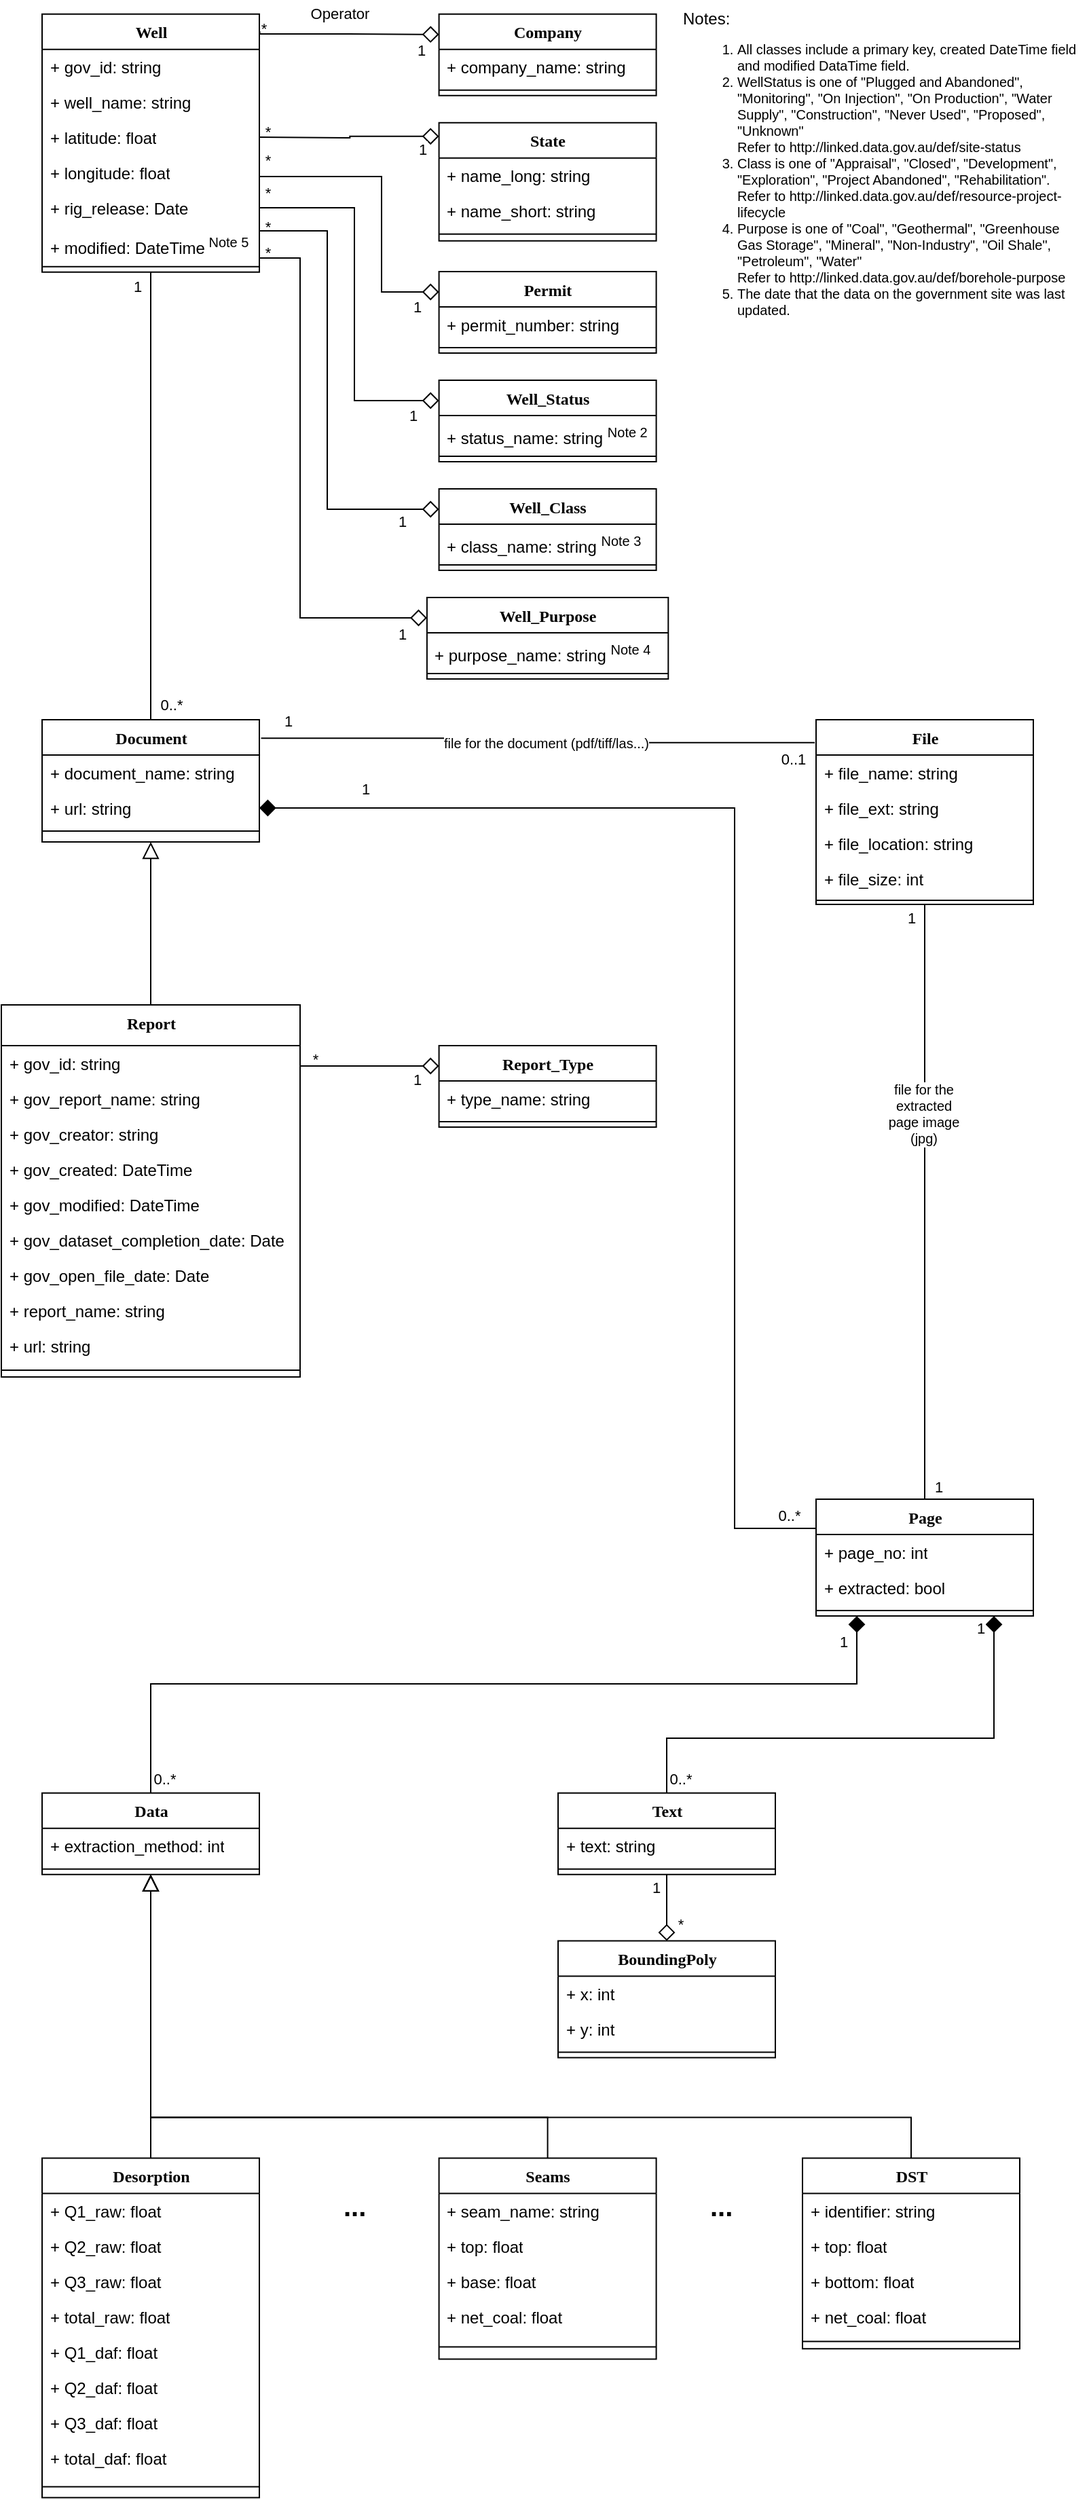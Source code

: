 <mxfile version="15.9.6" type="device"><diagram name="Page-1" id="9f46799a-70d6-7492-0946-bef42562c5a5"><mxGraphModel dx="462" dy="248" grid="1" gridSize="10" guides="1" tooltips="1" connect="1" arrows="1" fold="1" page="1" pageScale="1" pageWidth="850" pageHeight="1100" background="none" math="0" shadow="0"><root><mxCell id="0"/><mxCell id="1" parent="0"/><mxCell id="78961159f06e98e8-17" value="File" style="swimlane;html=1;fontStyle=1;align=center;verticalAlign=top;childLayout=stackLayout;horizontal=1;startSize=26;horizontalStack=0;resizeParent=1;resizeLast=0;collapsible=1;marginBottom=0;swimlaneFillColor=#ffffff;rounded=0;shadow=0;comic=0;labelBackgroundColor=none;strokeWidth=1;fillColor=none;fontFamily=Verdana;fontSize=12" parent="1" vertex="1"><mxGeometry x="650" y="550" width="160" height="136" as="geometry"/></mxCell><mxCell id="78961159f06e98e8-23" value="+ file_name: string" style="text;html=1;strokeColor=none;fillColor=none;align=left;verticalAlign=top;spacingLeft=4;spacingRight=4;whiteSpace=wrap;overflow=hidden;rotatable=0;points=[[0,0.5],[1,0.5]];portConstraint=eastwest;" parent="78961159f06e98e8-17" vertex="1"><mxGeometry y="26" width="160" height="26" as="geometry"/></mxCell><mxCell id="78961159f06e98e8-25" value="+ file_ext: string" style="text;html=1;strokeColor=none;fillColor=none;align=left;verticalAlign=top;spacingLeft=4;spacingRight=4;whiteSpace=wrap;overflow=hidden;rotatable=0;points=[[0,0.5],[1,0.5]];portConstraint=eastwest;" parent="78961159f06e98e8-17" vertex="1"><mxGeometry y="52" width="160" height="26" as="geometry"/></mxCell><mxCell id="VTypAyZcCRR-gA2DHrcr-2" value="+ file_location: string" style="text;html=1;strokeColor=none;fillColor=none;align=left;verticalAlign=top;spacingLeft=4;spacingRight=4;whiteSpace=wrap;overflow=hidden;rotatable=0;points=[[0,0.5],[1,0.5]];portConstraint=eastwest;" parent="78961159f06e98e8-17" vertex="1"><mxGeometry y="78" width="160" height="26" as="geometry"/></mxCell><mxCell id="0U0Ev_m8NYKAcY50yVbG-36" value="+ file_size: int" style="text;html=1;strokeColor=none;fillColor=none;align=left;verticalAlign=top;spacingLeft=4;spacingRight=4;whiteSpace=wrap;overflow=hidden;rotatable=0;points=[[0,0.5],[1,0.5]];portConstraint=eastwest;" vertex="1" parent="78961159f06e98e8-17"><mxGeometry y="104" width="160" height="26" as="geometry"/></mxCell><mxCell id="78961159f06e98e8-19" value="" style="line;html=1;strokeWidth=1;fillColor=none;align=left;verticalAlign=middle;spacingTop=-1;spacingLeft=3;spacingRight=3;rotatable=0;labelPosition=right;points=[];portConstraint=eastwest;" parent="78961159f06e98e8-17" vertex="1"><mxGeometry y="130" width="160" height="6" as="geometry"/></mxCell><mxCell id="78961159f06e98e8-30" value="Company" style="swimlane;html=1;fontStyle=1;align=center;verticalAlign=top;childLayout=stackLayout;horizontal=1;startSize=26;horizontalStack=0;resizeParent=1;resizeLast=0;collapsible=1;marginBottom=0;swimlaneFillColor=#ffffff;rounded=0;shadow=0;comic=0;labelBackgroundColor=none;strokeWidth=1;fillColor=none;fontFamily=Verdana;fontSize=12" parent="1" vertex="1"><mxGeometry x="372.3" y="30.39" width="160" height="60" as="geometry"/></mxCell><mxCell id="78961159f06e98e8-31" value="+ company_name: string" style="text;html=1;strokeColor=none;fillColor=none;align=left;verticalAlign=top;spacingLeft=4;spacingRight=4;whiteSpace=wrap;overflow=hidden;rotatable=0;points=[[0,0.5],[1,0.5]];portConstraint=eastwest;" parent="78961159f06e98e8-30" vertex="1"><mxGeometry y="26" width="160" height="26" as="geometry"/></mxCell><mxCell id="78961159f06e98e8-38" value="" style="line;html=1;strokeWidth=1;fillColor=none;align=left;verticalAlign=middle;spacingTop=-1;spacingLeft=3;spacingRight=3;rotatable=0;labelPosition=right;points=[];portConstraint=eastwest;" parent="78961159f06e98e8-30" vertex="1"><mxGeometry y="52" width="160" height="8" as="geometry"/></mxCell><mxCell id="VTypAyZcCRR-gA2DHrcr-7" style="edgeStyle=orthogonalEdgeStyle;rounded=0;orthogonalLoop=1;jettySize=auto;html=1;startArrow=diamond;startFill=0;startSize=10;endArrow=none;endFill=0;exitX=0;exitY=0.115;exitDx=0;exitDy=0;exitPerimeter=0;" parent="1" source="78961159f06e98e8-43" edge="1"><mxGeometry relative="1" as="geometry"><mxPoint x="315" y="140.39" as="sourcePoint"/><mxPoint x="240" y="121" as="targetPoint"/></mxGeometry></mxCell><mxCell id="VTypAyZcCRR-gA2DHrcr-8" value="*" style="edgeLabel;html=1;align=center;verticalAlign=middle;resizable=0;points=[];labelBackgroundColor=none;" parent="VTypAyZcCRR-gA2DHrcr-7" vertex="1" connectable="0"><mxGeometry x="0.738" y="-1" relative="1" as="geometry"><mxPoint x="-11.62" y="-3" as="offset"/></mxGeometry></mxCell><mxCell id="VTypAyZcCRR-gA2DHrcr-9" value="1" style="edgeLabel;html=1;align=center;verticalAlign=middle;resizable=0;points=[];" parent="VTypAyZcCRR-gA2DHrcr-7" vertex="1" connectable="0"><mxGeometry x="-0.744" relative="1" as="geometry"><mxPoint x="4.05" y="9" as="offset"/></mxGeometry></mxCell><mxCell id="78961159f06e98e8-43" value="State" style="swimlane;html=1;fontStyle=1;align=center;verticalAlign=top;childLayout=stackLayout;horizontal=1;startSize=26;horizontalStack=0;resizeParent=1;resizeLast=0;collapsible=1;marginBottom=0;swimlaneFillColor=#ffffff;rounded=0;shadow=0;comic=0;labelBackgroundColor=none;strokeWidth=1;fillColor=none;fontFamily=Verdana;fontSize=12" parent="1" vertex="1"><mxGeometry x="372.3" y="110.39" width="160" height="87" as="geometry"/></mxCell><mxCell id="78961159f06e98e8-44" value="+ name_long: string" style="text;html=1;strokeColor=none;fillColor=none;align=left;verticalAlign=top;spacingLeft=4;spacingRight=4;whiteSpace=wrap;overflow=hidden;rotatable=0;points=[[0,0.5],[1,0.5]];portConstraint=eastwest;" parent="78961159f06e98e8-43" vertex="1"><mxGeometry y="26" width="160" height="26" as="geometry"/></mxCell><mxCell id="78961159f06e98e8-45" value="+ name_short: string" style="text;html=1;strokeColor=none;fillColor=none;align=left;verticalAlign=top;spacingLeft=4;spacingRight=4;whiteSpace=wrap;overflow=hidden;rotatable=0;points=[[0,0.5],[1,0.5]];portConstraint=eastwest;" parent="78961159f06e98e8-43" vertex="1"><mxGeometry y="52" width="160" height="26" as="geometry"/></mxCell><mxCell id="78961159f06e98e8-51" value="" style="line;html=1;strokeWidth=1;fillColor=none;align=left;verticalAlign=middle;spacingTop=-1;spacingLeft=3;spacingRight=3;rotatable=0;labelPosition=right;points=[];portConstraint=eastwest;" parent="78961159f06e98e8-43" vertex="1"><mxGeometry y="78" width="160" height="8" as="geometry"/></mxCell><mxCell id="78961159f06e98e8-69" value="Data" style="swimlane;html=1;fontStyle=1;align=center;verticalAlign=top;childLayout=stackLayout;horizontal=1;startSize=26;horizontalStack=0;resizeParent=1;resizeLast=0;collapsible=1;marginBottom=0;swimlaneFillColor=#ffffff;rounded=0;shadow=0;comic=0;labelBackgroundColor=none;strokeWidth=1;fillColor=none;fontFamily=Verdana;fontSize=12" parent="1" vertex="1"><mxGeometry x="80" y="1340.41" width="160" height="60" as="geometry"/></mxCell><mxCell id="78961159f06e98e8-70" value="+ extraction_method: int" style="text;html=1;strokeColor=none;fillColor=none;align=left;verticalAlign=top;spacingLeft=4;spacingRight=4;whiteSpace=wrap;overflow=hidden;rotatable=0;points=[[0,0.5],[1,0.5]];portConstraint=eastwest;" parent="78961159f06e98e8-69" vertex="1"><mxGeometry y="26" width="160" height="26" as="geometry"/></mxCell><mxCell id="78961159f06e98e8-77" value="" style="line;html=1;strokeWidth=1;fillColor=none;align=left;verticalAlign=middle;spacingTop=-1;spacingLeft=3;spacingRight=3;rotatable=0;labelPosition=right;points=[];portConstraint=eastwest;" parent="78961159f06e98e8-69" vertex="1"><mxGeometry y="52" width="160" height="8" as="geometry"/></mxCell><mxCell id="78961159f06e98e8-82" value="Well" style="swimlane;html=1;fontStyle=1;align=center;verticalAlign=top;childLayout=stackLayout;horizontal=1;startSize=26;horizontalStack=0;resizeParent=1;resizeLast=0;collapsible=1;marginBottom=0;swimlaneFillColor=#ffffff;rounded=0;shadow=0;comic=0;labelBackgroundColor=none;strokeWidth=1;fillColor=none;fontFamily=Verdana;fontSize=12" parent="1" vertex="1"><mxGeometry x="80" y="30.39" width="160" height="190" as="geometry"/></mxCell><mxCell id="VTypAyZcCRR-gA2DHrcr-105" value="+ gov_id: string" style="text;html=1;strokeColor=none;fillColor=none;align=left;verticalAlign=top;spacingLeft=4;spacingRight=4;whiteSpace=wrap;overflow=hidden;rotatable=0;points=[[0,0.5],[1,0.5]];portConstraint=eastwest;" parent="78961159f06e98e8-82" vertex="1"><mxGeometry y="26" width="160" height="26" as="geometry"/></mxCell><mxCell id="78961159f06e98e8-83" value="+ well_name: string" style="text;html=1;strokeColor=none;fillColor=none;align=left;verticalAlign=top;spacingLeft=4;spacingRight=4;whiteSpace=wrap;overflow=hidden;rotatable=0;points=[[0,0.5],[1,0.5]];portConstraint=eastwest;" parent="78961159f06e98e8-82" vertex="1"><mxGeometry y="52" width="160" height="26" as="geometry"/></mxCell><mxCell id="VTypAyZcCRR-gA2DHrcr-104" value="+ latitude: float" style="text;html=1;strokeColor=none;fillColor=none;align=left;verticalAlign=top;spacingLeft=4;spacingRight=4;whiteSpace=wrap;overflow=hidden;rotatable=0;points=[[0,0.5],[1,0.5]];portConstraint=eastwest;" parent="78961159f06e98e8-82" vertex="1"><mxGeometry y="78" width="160" height="26" as="geometry"/></mxCell><mxCell id="VTypAyZcCRR-gA2DHrcr-103" value="+ longitude: float" style="text;html=1;strokeColor=none;fillColor=none;align=left;verticalAlign=top;spacingLeft=4;spacingRight=4;whiteSpace=wrap;overflow=hidden;rotatable=0;points=[[0,0.5],[1,0.5]];portConstraint=eastwest;" parent="78961159f06e98e8-82" vertex="1"><mxGeometry y="104" width="160" height="26" as="geometry"/></mxCell><mxCell id="VTypAyZcCRR-gA2DHrcr-92" value="+ rig_release: Date" style="text;html=1;strokeColor=none;fillColor=none;align=left;verticalAlign=top;spacingLeft=4;spacingRight=4;whiteSpace=wrap;overflow=hidden;rotatable=0;points=[[0,0.5],[1,0.5]];portConstraint=eastwest;" parent="78961159f06e98e8-82" vertex="1"><mxGeometry y="130" width="160" height="26" as="geometry"/></mxCell><mxCell id="VTypAyZcCRR-gA2DHrcr-115" value="+ modified: DateTime&lt;sup&gt; Note 5&lt;/sup&gt;" style="text;html=1;strokeColor=none;fillColor=none;align=left;verticalAlign=top;spacingLeft=4;spacingRight=4;whiteSpace=wrap;overflow=hidden;rotatable=0;points=[[0,0.5],[1,0.5]];portConstraint=eastwest;" parent="78961159f06e98e8-82" vertex="1"><mxGeometry y="156" width="160" height="26" as="geometry"/></mxCell><mxCell id="78961159f06e98e8-90" value="" style="line;html=1;strokeWidth=1;fillColor=none;align=left;verticalAlign=middle;spacingTop=-1;spacingLeft=3;spacingRight=3;rotatable=0;labelPosition=right;points=[];portConstraint=eastwest;" parent="78961159f06e98e8-82" vertex="1"><mxGeometry y="182" width="160" height="8" as="geometry"/></mxCell><mxCell id="VTypAyZcCRR-gA2DHrcr-33" style="edgeStyle=orthogonalEdgeStyle;rounded=0;orthogonalLoop=1;jettySize=auto;html=1;exitX=0.5;exitY=0;exitDx=0;exitDy=0;startArrow=none;startFill=0;startSize=10;endArrow=block;endFill=0;endSize=10;entryX=0.5;entryY=1;entryDx=0;entryDy=0;" parent="1" source="78961159f06e98e8-95" edge="1" target="VTypAyZcCRR-gA2DHrcr-25"><mxGeometry relative="1" as="geometry"><Array as="points"/><mxPoint x="160" y="662" as="targetPoint"/></mxGeometry></mxCell><mxCell id="78961159f06e98e8-95" value="Report" style="swimlane;html=1;fontStyle=1;align=center;verticalAlign=top;childLayout=stackLayout;horizontal=1;startSize=30;horizontalStack=0;resizeParent=1;resizeLast=0;collapsible=1;marginBottom=0;swimlaneFillColor=#ffffff;rounded=0;shadow=0;comic=0;labelBackgroundColor=none;strokeWidth=1;fillColor=none;fontFamily=Verdana;fontSize=12" parent="1" vertex="1"><mxGeometry x="50" y="760" width="220" height="274" as="geometry"/></mxCell><mxCell id="78961159f06e98e8-57" value="+ gov_id: string" style="text;html=1;strokeColor=none;fillColor=none;align=left;verticalAlign=top;spacingLeft=4;spacingRight=4;whiteSpace=wrap;overflow=hidden;rotatable=0;points=[[0,0.5],[1,0.5]];portConstraint=eastwest;" parent="78961159f06e98e8-95" vertex="1"><mxGeometry y="30" width="220" height="26" as="geometry"/></mxCell><mxCell id="0U0Ev_m8NYKAcY50yVbG-7" value="+ gov_report_name: string" style="text;html=1;strokeColor=none;fillColor=none;align=left;verticalAlign=top;spacingLeft=4;spacingRight=4;whiteSpace=wrap;overflow=hidden;rotatable=0;points=[[0,0.5],[1,0.5]];portConstraint=eastwest;" vertex="1" parent="78961159f06e98e8-95"><mxGeometry y="56" width="220" height="26" as="geometry"/></mxCell><mxCell id="78961159f06e98e8-58" value="+ gov_creator: string" style="text;html=1;strokeColor=none;fillColor=none;align=left;verticalAlign=top;spacingLeft=4;spacingRight=4;whiteSpace=wrap;overflow=hidden;rotatable=0;points=[[0,0.5],[1,0.5]];portConstraint=eastwest;" parent="78961159f06e98e8-95" vertex="1"><mxGeometry y="82" width="220" height="26" as="geometry"/></mxCell><mxCell id="78961159f06e98e8-59" value="+ gov_created: DateTime" style="text;html=1;strokeColor=none;fillColor=none;align=left;verticalAlign=top;spacingLeft=4;spacingRight=4;whiteSpace=wrap;overflow=hidden;rotatable=0;points=[[0,0.5],[1,0.5]];portConstraint=eastwest;" parent="78961159f06e98e8-95" vertex="1"><mxGeometry y="108" width="220" height="26" as="geometry"/></mxCell><mxCell id="78961159f06e98e8-60" value="+ gov_modified: DateTime" style="text;html=1;strokeColor=none;fillColor=none;align=left;verticalAlign=top;spacingLeft=4;spacingRight=4;whiteSpace=wrap;overflow=hidden;rotatable=0;points=[[0,0.5],[1,0.5]];portConstraint=eastwest;" parent="78961159f06e98e8-95" vertex="1"><mxGeometry y="134" width="220" height="26" as="geometry"/></mxCell><mxCell id="78961159f06e98e8-61" value="+ gov_dataset_completion_date: Date" style="text;html=1;strokeColor=none;fillColor=none;align=left;verticalAlign=top;spacingLeft=4;spacingRight=4;whiteSpace=wrap;overflow=hidden;rotatable=0;points=[[0,0.5],[1,0.5]];portConstraint=eastwest;" parent="78961159f06e98e8-95" vertex="1"><mxGeometry y="160" width="220" height="26" as="geometry"/></mxCell><mxCell id="0U0Ev_m8NYKAcY50yVbG-8" value="+ gov_open_file_date: Date" style="text;html=1;strokeColor=none;fillColor=none;align=left;verticalAlign=top;spacingLeft=4;spacingRight=4;whiteSpace=wrap;overflow=hidden;rotatable=0;points=[[0,0.5],[1,0.5]];portConstraint=eastwest;" vertex="1" parent="78961159f06e98e8-95"><mxGeometry y="186" width="220" height="26" as="geometry"/></mxCell><mxCell id="0U0Ev_m8NYKAcY50yVbG-10" value="+ report_name: string" style="text;html=1;strokeColor=none;fillColor=none;align=left;verticalAlign=top;spacingLeft=4;spacingRight=4;whiteSpace=wrap;overflow=hidden;rotatable=0;points=[[0,0.5],[1,0.5]];portConstraint=eastwest;" vertex="1" parent="78961159f06e98e8-95"><mxGeometry y="212" width="220" height="26" as="geometry"/></mxCell><mxCell id="0U0Ev_m8NYKAcY50yVbG-19" value="+ url: string" style="text;html=1;strokeColor=none;fillColor=none;align=left;verticalAlign=top;spacingLeft=4;spacingRight=4;whiteSpace=wrap;overflow=hidden;rotatable=0;points=[[0,0.5],[1,0.5]];portConstraint=eastwest;" vertex="1" parent="78961159f06e98e8-95"><mxGeometry y="238" width="220" height="26" as="geometry"/></mxCell><mxCell id="78961159f06e98e8-103" value="" style="line;html=1;strokeWidth=1;fillColor=none;align=left;verticalAlign=middle;spacingTop=-1;spacingLeft=3;spacingRight=3;rotatable=0;labelPosition=right;points=[];portConstraint=eastwest;" parent="78961159f06e98e8-95" vertex="1"><mxGeometry y="264" width="220" height="10" as="geometry"/></mxCell><mxCell id="VTypAyZcCRR-gA2DHrcr-11" style="edgeStyle=orthogonalEdgeStyle;rounded=0;orthogonalLoop=1;jettySize=auto;html=1;exitX=0;exitY=0.25;exitDx=0;exitDy=0;entryX=1;entryY=0.5;entryDx=0;entryDy=0;startArrow=diamond;startFill=0;startSize=10;endArrow=none;endFill=0;endSize=10;" parent="1" source="78961159f06e98e8-108" target="VTypAyZcCRR-gA2DHrcr-103" edge="1"><mxGeometry relative="1" as="geometry"><Array as="points"><mxPoint x="310" y="315"/><mxPoint x="310" y="173"/></Array></mxGeometry></mxCell><mxCell id="VTypAyZcCRR-gA2DHrcr-13" value="*" style="edgeLabel;html=1;align=center;verticalAlign=middle;resizable=0;points=[];labelBackgroundColor=none;" parent="VTypAyZcCRR-gA2DHrcr-11" vertex="1" connectable="0"><mxGeometry x="-0.325" y="1" relative="1" as="geometry"><mxPoint x="-63" y="-115" as="offset"/></mxGeometry></mxCell><mxCell id="VTypAyZcCRR-gA2DHrcr-84" value="1" style="edgeLabel;html=1;align=center;verticalAlign=middle;resizable=0;points=[];" parent="VTypAyZcCRR-gA2DHrcr-11" vertex="1" connectable="0"><mxGeometry x="-0.875" relative="1" as="geometry"><mxPoint x="-1" y="10.61" as="offset"/></mxGeometry></mxCell><mxCell id="78961159f06e98e8-108" value="Well_Status" style="swimlane;html=1;fontStyle=1;align=center;verticalAlign=top;childLayout=stackLayout;horizontal=1;startSize=26;horizontalStack=0;resizeParent=1;resizeLast=0;collapsible=1;marginBottom=0;swimlaneFillColor=#ffffff;rounded=0;shadow=0;comic=0;labelBackgroundColor=none;strokeWidth=1;fillColor=none;fontFamily=Verdana;fontSize=12" parent="1" vertex="1"><mxGeometry x="372.3" y="300" width="160" height="60" as="geometry"/></mxCell><mxCell id="78961159f06e98e8-109" value="+ status_name: string&amp;nbsp;&lt;sup&gt;Note 2&lt;/sup&gt;" style="text;html=1;strokeColor=none;fillColor=none;align=left;verticalAlign=top;spacingLeft=4;spacingRight=4;whiteSpace=wrap;overflow=hidden;rotatable=0;points=[[0,0.5],[1,0.5]];portConstraint=eastwest;" parent="78961159f06e98e8-108" vertex="1"><mxGeometry y="26" width="160" height="26" as="geometry"/></mxCell><mxCell id="78961159f06e98e8-116" value="" style="line;html=1;strokeWidth=1;fillColor=none;align=left;verticalAlign=middle;spacingTop=-1;spacingLeft=3;spacingRight=3;rotatable=0;labelPosition=right;points=[];portConstraint=eastwest;" parent="78961159f06e98e8-108" vertex="1"><mxGeometry y="52" width="160" height="8" as="geometry"/></mxCell><mxCell id="VTypAyZcCRR-gA2DHrcr-3" style="edgeStyle=orthogonalEdgeStyle;rounded=0;orthogonalLoop=1;jettySize=auto;html=1;entryX=0;entryY=0.25;entryDx=0;entryDy=0;endArrow=diamond;endFill=0;endSize=10;exitX=1.002;exitY=0.067;exitDx=0;exitDy=0;exitPerimeter=0;" parent="1" source="78961159f06e98e8-82" target="78961159f06e98e8-30" edge="1"><mxGeometry relative="1" as="geometry"><mxPoint x="240" y="65.39" as="sourcePoint"/><Array as="points"><mxPoint x="240" y="45"/><mxPoint x="306" y="45"/></Array></mxGeometry></mxCell><mxCell id="VTypAyZcCRR-gA2DHrcr-4" value="Operator" style="edgeLabel;html=1;align=center;verticalAlign=middle;resizable=0;points=[];" parent="VTypAyZcCRR-gA2DHrcr-3" vertex="1" connectable="0"><mxGeometry x="-0.25" y="-1" relative="1" as="geometry"><mxPoint x="10.16" y="-16" as="offset"/></mxGeometry></mxCell><mxCell id="VTypAyZcCRR-gA2DHrcr-5" value="*" style="edgeLabel;html=1;align=center;verticalAlign=middle;resizable=0;points=[];labelBackgroundColor=none;" parent="VTypAyZcCRR-gA2DHrcr-3" vertex="1" connectable="0"><mxGeometry x="-0.828" y="-2" relative="1" as="geometry"><mxPoint x="-6.8" y="-6" as="offset"/></mxGeometry></mxCell><mxCell id="VTypAyZcCRR-gA2DHrcr-6" value="1" style="edgeLabel;html=1;align=center;verticalAlign=middle;resizable=0;points=[];" parent="VTypAyZcCRR-gA2DHrcr-3" vertex="1" connectable="0"><mxGeometry x="0.747" y="-2" relative="1" as="geometry"><mxPoint x="2.97" y="9" as="offset"/></mxGeometry></mxCell><mxCell id="VTypAyZcCRR-gA2DHrcr-57" style="edgeStyle=orthogonalEdgeStyle;rounded=0;orthogonalLoop=1;jettySize=auto;html=1;exitX=1.008;exitY=0.151;exitDx=0;exitDy=0;entryX=-0.006;entryY=0.124;entryDx=0;entryDy=0;startArrow=none;startFill=0;startSize=10;endArrow=none;endFill=0;endSize=10;exitPerimeter=0;entryPerimeter=0;" parent="1" source="VTypAyZcCRR-gA2DHrcr-25" target="78961159f06e98e8-17" edge="1"><mxGeometry relative="1" as="geometry"/></mxCell><mxCell id="VTypAyZcCRR-gA2DHrcr-70" value="1" style="edgeLabel;html=1;align=center;verticalAlign=middle;resizable=0;points=[];" parent="VTypAyZcCRR-gA2DHrcr-57" vertex="1" connectable="0"><mxGeometry x="-0.254" y="2" relative="1" as="geometry"><mxPoint x="-134" y="-11" as="offset"/></mxGeometry></mxCell><mxCell id="VTypAyZcCRR-gA2DHrcr-71" value="0..1" style="edgeLabel;html=1;align=center;verticalAlign=middle;resizable=0;points=[];" parent="VTypAyZcCRR-gA2DHrcr-57" vertex="1" connectable="0"><mxGeometry x="0.32" y="2" relative="1" as="geometry"><mxPoint x="123" y="14" as="offset"/></mxGeometry></mxCell><mxCell id="0U0Ev_m8NYKAcY50yVbG-33" value="file for the document (pdf/tiff/las...)" style="edgeLabel;html=1;align=center;verticalAlign=middle;resizable=0;points=[];fontSize=10;" vertex="1" connectable="0" parent="VTypAyZcCRR-gA2DHrcr-57"><mxGeometry x="0.033" relative="1" as="geometry"><mxPoint as="offset"/></mxGeometry></mxCell><mxCell id="VTypAyZcCRR-gA2DHrcr-25" value="Document" style="swimlane;html=1;fontStyle=1;align=center;verticalAlign=top;childLayout=stackLayout;horizontal=1;startSize=26;horizontalStack=0;resizeParent=1;resizeLast=0;collapsible=1;marginBottom=0;swimlaneFillColor=#ffffff;rounded=0;shadow=0;comic=0;labelBackgroundColor=none;strokeWidth=1;fillColor=none;fontFamily=Verdana;fontSize=12" parent="1" vertex="1"><mxGeometry x="80" y="550" width="160" height="90" as="geometry"/></mxCell><mxCell id="VTypAyZcCRR-gA2DHrcr-26" value="+ document_name: string" style="text;html=1;strokeColor=none;fillColor=none;align=left;verticalAlign=top;spacingLeft=4;spacingRight=4;whiteSpace=wrap;overflow=hidden;rotatable=0;points=[[0,0.5],[1,0.5]];portConstraint=eastwest;" parent="VTypAyZcCRR-gA2DHrcr-25" vertex="1"><mxGeometry y="26" width="160" height="26" as="geometry"/></mxCell><mxCell id="VTypAyZcCRR-gA2DHrcr-27" value="+ url: string" style="text;html=1;strokeColor=none;fillColor=none;align=left;verticalAlign=top;spacingLeft=4;spacingRight=4;whiteSpace=wrap;overflow=hidden;rotatable=0;points=[[0,0.5],[1,0.5]];portConstraint=eastwest;" parent="VTypAyZcCRR-gA2DHrcr-25" vertex="1"><mxGeometry y="52" width="160" height="26" as="geometry"/></mxCell><mxCell id="VTypAyZcCRR-gA2DHrcr-32" value="" style="line;html=1;strokeWidth=1;fillColor=none;align=left;verticalAlign=middle;spacingTop=-1;spacingLeft=3;spacingRight=3;rotatable=0;labelPosition=right;points=[];portConstraint=eastwest;" parent="VTypAyZcCRR-gA2DHrcr-25" vertex="1"><mxGeometry y="78" width="160" height="8" as="geometry"/></mxCell><mxCell id="VTypAyZcCRR-gA2DHrcr-54" style="edgeStyle=orthogonalEdgeStyle;rounded=0;orthogonalLoop=1;jettySize=auto;html=1;startArrow=none;startFill=0;startSize=10;endArrow=diamond;endFill=1;endSize=10;exitX=0;exitY=0.25;exitDx=0;exitDy=0;entryX=1;entryY=0.5;entryDx=0;entryDy=0;" parent="1" source="VTypAyZcCRR-gA2DHrcr-44" target="VTypAyZcCRR-gA2DHrcr-27" edge="1"><mxGeometry relative="1" as="geometry"><mxPoint x="637.7" y="908.61" as="sourcePoint"/><mxPoint x="240" y="649" as="targetPoint"/><Array as="points"><mxPoint x="590" y="1146"/><mxPoint x="590" y="615"/></Array></mxGeometry></mxCell><mxCell id="VTypAyZcCRR-gA2DHrcr-55" value="1" style="edgeLabel;html=1;align=center;verticalAlign=middle;resizable=0;points=[];" parent="VTypAyZcCRR-gA2DHrcr-54" vertex="1" connectable="0"><mxGeometry x="0.425" relative="1" as="geometry"><mxPoint x="-193" y="-14" as="offset"/></mxGeometry></mxCell><mxCell id="VTypAyZcCRR-gA2DHrcr-56" value="0..*" style="edgeLabel;html=1;align=center;verticalAlign=middle;resizable=0;points=[];" parent="VTypAyZcCRR-gA2DHrcr-54" vertex="1" connectable="0"><mxGeometry x="-0.828" y="1" relative="1" as="geometry"><mxPoint x="41" y="11" as="offset"/></mxGeometry></mxCell><mxCell id="VTypAyZcCRR-gA2DHrcr-58" style="edgeStyle=orthogonalEdgeStyle;rounded=0;orthogonalLoop=1;jettySize=auto;html=1;entryX=0.5;entryY=1;entryDx=0;entryDy=0;startArrow=none;startFill=0;startSize=10;endArrow=none;endFill=0;endSize=10;exitX=0.5;exitY=0;exitDx=0;exitDy=0;" parent="1" source="VTypAyZcCRR-gA2DHrcr-44" target="78961159f06e98e8-17" edge="1"><mxGeometry relative="1" as="geometry"><mxPoint x="720" y="809.61" as="sourcePoint"/></mxGeometry></mxCell><mxCell id="VTypAyZcCRR-gA2DHrcr-59" value="1" style="edgeLabel;html=1;align=center;verticalAlign=middle;resizable=0;points=[];" parent="VTypAyZcCRR-gA2DHrcr-58" vertex="1" connectable="0"><mxGeometry x="-0.933" y="-1" relative="1" as="geometry"><mxPoint x="9" y="5" as="offset"/></mxGeometry></mxCell><mxCell id="VTypAyZcCRR-gA2DHrcr-60" value="1" style="edgeLabel;html=1;align=center;verticalAlign=middle;resizable=0;points=[];" parent="VTypAyZcCRR-gA2DHrcr-58" vertex="1" connectable="0"><mxGeometry x="0.906" relative="1" as="geometry"><mxPoint x="-10" y="-11" as="offset"/></mxGeometry></mxCell><mxCell id="0U0Ev_m8NYKAcY50yVbG-35" value="file for the &lt;br&gt;extracted&lt;br&gt;page image&lt;br&gt;(jpg)" style="edgeLabel;html=1;align=center;verticalAlign=middle;resizable=0;points=[];fontSize=10;" vertex="1" connectable="0" parent="VTypAyZcCRR-gA2DHrcr-58"><mxGeometry x="0.3" y="1" relative="1" as="geometry"><mxPoint as="offset"/></mxGeometry></mxCell><mxCell id="VTypAyZcCRR-gA2DHrcr-44" value="Page" style="swimlane;html=1;fontStyle=1;align=center;verticalAlign=top;childLayout=stackLayout;horizontal=1;startSize=26;horizontalStack=0;resizeParent=1;resizeLast=0;collapsible=1;marginBottom=0;swimlaneFillColor=#ffffff;rounded=0;shadow=0;comic=0;labelBackgroundColor=none;strokeWidth=1;fillColor=none;fontFamily=Verdana;fontSize=12" parent="1" vertex="1"><mxGeometry x="650" y="1124" width="160" height="86" as="geometry"/></mxCell><mxCell id="VTypAyZcCRR-gA2DHrcr-45" value="+ page_no: int" style="text;html=1;strokeColor=none;fillColor=none;align=left;verticalAlign=top;spacingLeft=4;spacingRight=4;whiteSpace=wrap;overflow=hidden;rotatable=0;points=[[0,0.5],[1,0.5]];portConstraint=eastwest;" parent="VTypAyZcCRR-gA2DHrcr-44" vertex="1"><mxGeometry y="26" width="160" height="26" as="geometry"/></mxCell><mxCell id="0U0Ev_m8NYKAcY50yVbG-34" value="+ extracted: bool" style="text;html=1;strokeColor=none;fillColor=none;align=left;verticalAlign=top;spacingLeft=4;spacingRight=4;whiteSpace=wrap;overflow=hidden;rotatable=0;points=[[0,0.5],[1,0.5]];portConstraint=eastwest;" vertex="1" parent="VTypAyZcCRR-gA2DHrcr-44"><mxGeometry y="52" width="160" height="26" as="geometry"/></mxCell><mxCell id="VTypAyZcCRR-gA2DHrcr-51" value="" style="line;html=1;strokeWidth=1;fillColor=none;align=left;verticalAlign=middle;spacingTop=-1;spacingLeft=3;spacingRight=3;rotatable=0;labelPosition=right;points=[];portConstraint=eastwest;" parent="VTypAyZcCRR-gA2DHrcr-44" vertex="1"><mxGeometry y="78" width="160" height="8" as="geometry"/></mxCell><mxCell id="VTypAyZcCRR-gA2DHrcr-63" style="edgeStyle=orthogonalEdgeStyle;rounded=0;orthogonalLoop=1;jettySize=auto;html=1;exitX=0.5;exitY=0;exitDx=0;exitDy=0;startArrow=none;startFill=0;startSize=10;endArrow=diamond;endFill=1;endSize=10;" parent="1" source="78961159f06e98e8-69" edge="1"><mxGeometry relative="1" as="geometry"><mxPoint x="680" y="1210" as="targetPoint"/><Array as="points"><mxPoint x="160" y="1260"/><mxPoint x="680" y="1260"/></Array></mxGeometry></mxCell><mxCell id="VTypAyZcCRR-gA2DHrcr-64" value="0..*" style="edgeLabel;html=1;align=center;verticalAlign=middle;resizable=0;points=[];" parent="VTypAyZcCRR-gA2DHrcr-63" vertex="1" connectable="0"><mxGeometry x="-0.945" y="-3" relative="1" as="geometry"><mxPoint x="7" y="7" as="offset"/></mxGeometry></mxCell><mxCell id="VTypAyZcCRR-gA2DHrcr-65" value="1" style="edgeLabel;html=1;align=center;verticalAlign=middle;resizable=0;points=[];" parent="VTypAyZcCRR-gA2DHrcr-63" vertex="1" connectable="0"><mxGeometry x="0.926" y="1" relative="1" as="geometry"><mxPoint x="-9" y="-5" as="offset"/></mxGeometry></mxCell><mxCell id="VTypAyZcCRR-gA2DHrcr-121" style="edgeStyle=orthogonalEdgeStyle;rounded=0;orthogonalLoop=1;jettySize=auto;html=1;exitX=0.5;exitY=0;exitDx=0;exitDy=0;startArrow=none;startFill=0;startSize=10;endArrow=none;endFill=0;endSize=10;jumpStyle=arc;entryX=0.5;entryY=1;entryDx=0;entryDy=0;" parent="1" source="VTypAyZcCRR-gA2DHrcr-25" target="78961159f06e98e8-82" edge="1"><mxGeometry relative="1" as="geometry"><mxPoint x="180" y="250" as="targetPoint"/><Array as="points"><mxPoint x="160" y="350"/><mxPoint x="160" y="350"/></Array></mxGeometry></mxCell><mxCell id="VTypAyZcCRR-gA2DHrcr-122" value="1" style="edgeLabel;html=1;align=center;verticalAlign=middle;resizable=0;points=[];" parent="VTypAyZcCRR-gA2DHrcr-121" vertex="1" connectable="0"><mxGeometry x="0.937" y="3" relative="1" as="geometry"><mxPoint x="-7" as="offset"/></mxGeometry></mxCell><mxCell id="VTypAyZcCRR-gA2DHrcr-123" value="0..*" style="edgeLabel;html=1;align=center;verticalAlign=middle;resizable=0;points=[];" parent="VTypAyZcCRR-gA2DHrcr-121" vertex="1" connectable="0"><mxGeometry x="-0.926" y="-2" relative="1" as="geometry"><mxPoint x="13" y="1" as="offset"/></mxGeometry></mxCell><mxCell id="VTypAyZcCRR-gA2DHrcr-74" value="&lt;font&gt;&lt;font&gt;&lt;font style=&quot;font-size: 12px&quot;&gt;Notes&lt;/font&gt;&lt;font style=&quot;font-size: 12px&quot;&gt;: &lt;/font&gt;&lt;/font&gt;&lt;br&gt;&lt;/font&gt;&lt;blockquote style=&quot;margin: 0 0 0 40px ; border: none ; padding: 0px&quot;&gt;&lt;/blockquote&gt;&lt;ol style=&quot;font-size: 10px&quot;&gt;&lt;li&gt;&lt;span&gt;All classes include a primary key, created DateTime field and modified DataTime field.&lt;/span&gt;&lt;/li&gt;&lt;li&gt;&lt;span&gt;WellStatus is one of &quot;Plugged and Abandoned&quot;, &quot;Monitoring&quot;, &quot;On Injection&quot;, &quot;On Production&quot;, &quot;Water Supply&quot;, &quot;Construction&quot;, &quot;Never Used&quot;, &quot;Proposed&quot;, &quot;Unknown&quot;&lt;br&gt;Refer to http://linked.data.gov.au/def/site-status&lt;br&gt;&lt;/span&gt;&lt;/li&gt;&lt;li&gt;&lt;span&gt;Class is one of &quot;Appraisal&quot;, &quot;Closed&quot;, &quot;Development&quot;, &quot;Exploration&quot;, &quot;Project Abandoned&quot;, &quot;Rehabilitation&quot;.&lt;br&gt;Refer to&amp;nbsp;http://linked.data.gov.au/def/resource-project-lifecycle&lt;br&gt;&lt;/span&gt;&lt;/li&gt;&lt;li&gt;&lt;span&gt;Purpose is one of &quot;Coal&quot;, &quot;Geothermal&quot;, &quot;Greenhouse Gas Storage&quot;, &quot;Mineral&quot;, &quot;Non-Industry&quot;, &quot;Oil Shale&quot;, &quot;Petroleum&quot;, &quot;Water&quot;&amp;nbsp;&lt;br&gt;Refer to http://linked.data.gov.au/def/borehole-purpose&lt;br&gt;&lt;/span&gt;&lt;/li&gt;&lt;li&gt;&lt;font style=&quot;font-size: 10px&quot;&gt;&lt;font style=&quot;font-size: 10px&quot;&gt;The date that the data on the government site was last updated.&lt;/font&gt;&lt;/font&gt;&lt;/li&gt;&lt;/ol&gt;&lt;blockquote style=&quot;margin: 0 0 0 40px ; border: none ; padding: 0px&quot;&gt;&lt;/blockquote&gt;&lt;blockquote style=&quot;margin: 0 0 0 40px ; border: none ; padding: 0px&quot;&gt;&lt;/blockquote&gt;&lt;blockquote style=&quot;margin: 0 0 0 40px ; border: none ; padding: 0px&quot;&gt;&lt;/blockquote&gt;&lt;font&gt;&lt;font size=&quot;1&quot;&gt;&lt;br&gt;&lt;/font&gt;&lt;/font&gt;" style="text;html=1;strokeColor=none;fillColor=none;align=left;verticalAlign=top;whiteSpace=wrap;rounded=0;labelBackgroundColor=none;horizontal=1;" parent="1" vertex="1"><mxGeometry x="550" y="20" width="300" height="420" as="geometry"/></mxCell><mxCell id="VTypAyZcCRR-gA2DHrcr-87" style="edgeStyle=orthogonalEdgeStyle;rounded=0;orthogonalLoop=1;jettySize=auto;html=1;exitX=0.5;exitY=0;exitDx=0;exitDy=0;entryX=0.5;entryY=1;entryDx=0;entryDy=0;startArrow=none;startFill=0;startSize=10;endArrow=block;endFill=0;endSize=10;" parent="1" source="VTypAyZcCRR-gA2DHrcr-76" target="78961159f06e98e8-69" edge="1"><mxGeometry relative="1" as="geometry"/></mxCell><mxCell id="VTypAyZcCRR-gA2DHrcr-76" value="Desorption" style="swimlane;html=1;fontStyle=1;align=center;verticalAlign=top;childLayout=stackLayout;horizontal=1;startSize=26;horizontalStack=0;resizeParent=1;resizeLast=0;collapsible=1;marginBottom=0;swimlaneFillColor=#ffffff;rounded=0;shadow=0;comic=0;labelBackgroundColor=none;strokeWidth=1;fillColor=none;fontFamily=Verdana;fontSize=12" parent="1" vertex="1"><mxGeometry x="80" y="1609.28" width="160" height="250" as="geometry"/></mxCell><mxCell id="VTypAyZcCRR-gA2DHrcr-124" value="+ Q1_raw: float" style="text;html=1;strokeColor=none;fillColor=none;align=left;verticalAlign=top;spacingLeft=4;spacingRight=4;whiteSpace=wrap;overflow=hidden;rotatable=0;points=[[0,0.5],[1,0.5]];portConstraint=eastwest;" parent="VTypAyZcCRR-gA2DHrcr-76" vertex="1"><mxGeometry y="26" width="160" height="26" as="geometry"/></mxCell><mxCell id="VTypAyZcCRR-gA2DHrcr-130" value="+ Q2_raw: float" style="text;html=1;strokeColor=none;fillColor=none;align=left;verticalAlign=top;spacingLeft=4;spacingRight=4;whiteSpace=wrap;overflow=hidden;rotatable=0;points=[[0,0.5],[1,0.5]];portConstraint=eastwest;" parent="VTypAyZcCRR-gA2DHrcr-76" vertex="1"><mxGeometry y="52" width="160" height="26" as="geometry"/></mxCell><mxCell id="VTypAyZcCRR-gA2DHrcr-131" value="+ Q3_raw: float" style="text;html=1;strokeColor=none;fillColor=none;align=left;verticalAlign=top;spacingLeft=4;spacingRight=4;whiteSpace=wrap;overflow=hidden;rotatable=0;points=[[0,0.5],[1,0.5]];portConstraint=eastwest;" parent="VTypAyZcCRR-gA2DHrcr-76" vertex="1"><mxGeometry y="78" width="160" height="26" as="geometry"/></mxCell><mxCell id="VTypAyZcCRR-gA2DHrcr-136" value="+ total_raw: float" style="text;html=1;strokeColor=none;fillColor=none;align=left;verticalAlign=top;spacingLeft=4;spacingRight=4;whiteSpace=wrap;overflow=hidden;rotatable=0;points=[[0,0.5],[1,0.5]];portConstraint=eastwest;" parent="VTypAyZcCRR-gA2DHrcr-76" vertex="1"><mxGeometry y="104" width="160" height="26" as="geometry"/></mxCell><mxCell id="VTypAyZcCRR-gA2DHrcr-132" value="+ Q1_daf: float" style="text;html=1;strokeColor=none;fillColor=none;align=left;verticalAlign=top;spacingLeft=4;spacingRight=4;whiteSpace=wrap;overflow=hidden;rotatable=0;points=[[0,0.5],[1,0.5]];portConstraint=eastwest;" parent="VTypAyZcCRR-gA2DHrcr-76" vertex="1"><mxGeometry y="130" width="160" height="26" as="geometry"/></mxCell><mxCell id="VTypAyZcCRR-gA2DHrcr-133" value="+ Q2_daf: float" style="text;html=1;strokeColor=none;fillColor=none;align=left;verticalAlign=top;spacingLeft=4;spacingRight=4;whiteSpace=wrap;overflow=hidden;rotatable=0;points=[[0,0.5],[1,0.5]];portConstraint=eastwest;" parent="VTypAyZcCRR-gA2DHrcr-76" vertex="1"><mxGeometry y="156" width="160" height="26" as="geometry"/></mxCell><mxCell id="VTypAyZcCRR-gA2DHrcr-134" value="+ Q3_daf: float" style="text;html=1;strokeColor=none;fillColor=none;align=left;verticalAlign=top;spacingLeft=4;spacingRight=4;whiteSpace=wrap;overflow=hidden;rotatable=0;points=[[0,0.5],[1,0.5]];portConstraint=eastwest;" parent="VTypAyZcCRR-gA2DHrcr-76" vertex="1"><mxGeometry y="182" width="160" height="26" as="geometry"/></mxCell><mxCell id="VTypAyZcCRR-gA2DHrcr-135" value="+ total_daf: float" style="text;html=1;strokeColor=none;fillColor=none;align=left;verticalAlign=top;spacingLeft=4;spacingRight=4;whiteSpace=wrap;overflow=hidden;rotatable=0;points=[[0,0.5],[1,0.5]];portConstraint=eastwest;" parent="VTypAyZcCRR-gA2DHrcr-76" vertex="1"><mxGeometry y="208" width="160" height="26" as="geometry"/></mxCell><mxCell id="VTypAyZcCRR-gA2DHrcr-77" value="" style="line;html=1;strokeWidth=1;fillColor=none;align=left;verticalAlign=middle;spacingTop=-1;spacingLeft=3;spacingRight=3;rotatable=0;labelPosition=right;points=[];portConstraint=eastwest;" parent="VTypAyZcCRR-gA2DHrcr-76" vertex="1"><mxGeometry y="234" width="160" height="16" as="geometry"/></mxCell><mxCell id="VTypAyZcCRR-gA2DHrcr-88" style="edgeStyle=orthogonalEdgeStyle;rounded=0;orthogonalLoop=1;jettySize=auto;html=1;exitX=0.5;exitY=0;exitDx=0;exitDy=0;startArrow=none;startFill=0;startSize=10;endArrow=block;endFill=0;endSize=10;" parent="1" source="VTypAyZcCRR-gA2DHrcr-78" edge="1"><mxGeometry relative="1" as="geometry"><mxPoint x="160" y="1400.28" as="targetPoint"/><Array as="points"><mxPoint x="452" y="1579.28"/><mxPoint x="160" y="1579.28"/></Array></mxGeometry></mxCell><mxCell id="VTypAyZcCRR-gA2DHrcr-78" value="Seams" style="swimlane;html=1;fontStyle=1;align=center;verticalAlign=top;childLayout=stackLayout;horizontal=1;startSize=26;horizontalStack=0;resizeParent=1;resizeLast=0;collapsible=1;marginBottom=0;swimlaneFillColor=#ffffff;rounded=0;shadow=0;comic=0;labelBackgroundColor=none;strokeWidth=1;fillColor=none;fontFamily=Verdana;fontSize=12" parent="1" vertex="1"><mxGeometry x="372.3" y="1609.28" width="160" height="148" as="geometry"/></mxCell><mxCell id="VTypAyZcCRR-gA2DHrcr-137" value="+ seam_name: string" style="text;html=1;strokeColor=none;fillColor=none;align=left;verticalAlign=top;spacingLeft=4;spacingRight=4;whiteSpace=wrap;overflow=hidden;rotatable=0;points=[[0,0.5],[1,0.5]];portConstraint=eastwest;" parent="VTypAyZcCRR-gA2DHrcr-78" vertex="1"><mxGeometry y="26" width="160" height="26" as="geometry"/></mxCell><mxCell id="VTypAyZcCRR-gA2DHrcr-146" value="+ top: float" style="text;html=1;strokeColor=none;fillColor=none;align=left;verticalAlign=top;spacingLeft=4;spacingRight=4;whiteSpace=wrap;overflow=hidden;rotatable=0;points=[[0,0.5],[1,0.5]];portConstraint=eastwest;" parent="VTypAyZcCRR-gA2DHrcr-78" vertex="1"><mxGeometry y="52" width="160" height="26" as="geometry"/></mxCell><mxCell id="VTypAyZcCRR-gA2DHrcr-145" value="+ base: float" style="text;html=1;strokeColor=none;fillColor=none;align=left;verticalAlign=top;spacingLeft=4;spacingRight=4;whiteSpace=wrap;overflow=hidden;rotatable=0;points=[[0,0.5],[1,0.5]];portConstraint=eastwest;" parent="VTypAyZcCRR-gA2DHrcr-78" vertex="1"><mxGeometry y="78" width="160" height="26" as="geometry"/></mxCell><mxCell id="VTypAyZcCRR-gA2DHrcr-138" value="+ net_coal: float" style="text;html=1;strokeColor=none;fillColor=none;align=left;verticalAlign=top;spacingLeft=4;spacingRight=4;whiteSpace=wrap;overflow=hidden;rotatable=0;points=[[0,0.5],[1,0.5]];portConstraint=eastwest;" parent="VTypAyZcCRR-gA2DHrcr-78" vertex="1"><mxGeometry y="104" width="160" height="26" as="geometry"/></mxCell><mxCell id="VTypAyZcCRR-gA2DHrcr-79" value="" style="line;html=1;strokeWidth=1;fillColor=none;align=left;verticalAlign=middle;spacingTop=-1;spacingLeft=3;spacingRight=3;rotatable=0;labelPosition=right;points=[];portConstraint=eastwest;" parent="VTypAyZcCRR-gA2DHrcr-78" vertex="1"><mxGeometry y="130" width="160" height="18" as="geometry"/></mxCell><mxCell id="VTypAyZcCRR-gA2DHrcr-89" style="edgeStyle=orthogonalEdgeStyle;rounded=0;orthogonalLoop=1;jettySize=auto;html=1;exitX=0.5;exitY=0;exitDx=0;exitDy=0;startArrow=none;startFill=0;startSize=10;endArrow=block;endFill=0;endSize=10;entryX=0.5;entryY=1;entryDx=0;entryDy=0;" parent="1" source="VTypAyZcCRR-gA2DHrcr-80" target="78961159f06e98e8-69" edge="1"><mxGeometry relative="1" as="geometry"><mxPoint x="460" y="1400.41" as="targetPoint"/><Array as="points"><mxPoint x="720" y="1579.28"/><mxPoint x="160" y="1579.28"/></Array></mxGeometry></mxCell><mxCell id="VTypAyZcCRR-gA2DHrcr-80" value="DST" style="swimlane;html=1;fontStyle=1;align=center;verticalAlign=top;childLayout=stackLayout;horizontal=1;startSize=26;horizontalStack=0;resizeParent=1;resizeLast=0;collapsible=1;marginBottom=0;swimlaneFillColor=#ffffff;rounded=0;shadow=0;comic=0;labelBackgroundColor=none;strokeWidth=1;fillColor=none;fontFamily=Verdana;fontSize=12" parent="1" vertex="1"><mxGeometry x="640" y="1609.28" width="160" height="140.39" as="geometry"/></mxCell><mxCell id="VTypAyZcCRR-gA2DHrcr-139" value="+ identifier: string" style="text;html=1;strokeColor=none;fillColor=none;align=left;verticalAlign=top;spacingLeft=4;spacingRight=4;whiteSpace=wrap;overflow=hidden;rotatable=0;points=[[0,0.5],[1,0.5]];portConstraint=eastwest;" parent="VTypAyZcCRR-gA2DHrcr-80" vertex="1"><mxGeometry y="26" width="160" height="26" as="geometry"/></mxCell><mxCell id="VTypAyZcCRR-gA2DHrcr-140" value="+ top: float" style="text;html=1;strokeColor=none;fillColor=none;align=left;verticalAlign=top;spacingLeft=4;spacingRight=4;whiteSpace=wrap;overflow=hidden;rotatable=0;points=[[0,0.5],[1,0.5]];portConstraint=eastwest;" parent="VTypAyZcCRR-gA2DHrcr-80" vertex="1"><mxGeometry y="52" width="160" height="26" as="geometry"/></mxCell><mxCell id="VTypAyZcCRR-gA2DHrcr-141" value="+ bottom: float" style="text;html=1;strokeColor=none;fillColor=none;align=left;verticalAlign=top;spacingLeft=4;spacingRight=4;whiteSpace=wrap;overflow=hidden;rotatable=0;points=[[0,0.5],[1,0.5]];portConstraint=eastwest;" parent="VTypAyZcCRR-gA2DHrcr-80" vertex="1"><mxGeometry y="78" width="160" height="26" as="geometry"/></mxCell><mxCell id="VTypAyZcCRR-gA2DHrcr-142" value="+ net_coal: float" style="text;html=1;strokeColor=none;fillColor=none;align=left;verticalAlign=top;spacingLeft=4;spacingRight=4;whiteSpace=wrap;overflow=hidden;rotatable=0;points=[[0,0.5],[1,0.5]];portConstraint=eastwest;" parent="VTypAyZcCRR-gA2DHrcr-80" vertex="1"><mxGeometry y="104" width="160" height="26" as="geometry"/></mxCell><mxCell id="VTypAyZcCRR-gA2DHrcr-81" value="" style="line;html=1;strokeWidth=1;fillColor=none;align=left;verticalAlign=middle;spacingTop=-1;spacingLeft=3;spacingRight=3;rotatable=0;labelPosition=right;points=[];portConstraint=eastwest;" parent="VTypAyZcCRR-gA2DHrcr-80" vertex="1"><mxGeometry y="130" width="160" height="10" as="geometry"/></mxCell><mxCell id="VTypAyZcCRR-gA2DHrcr-85" value="&lt;font size=&quot;1&quot;&gt;&lt;b style=&quot;font-size: 20px&quot;&gt;...&lt;/b&gt;&lt;/font&gt;" style="text;html=1;strokeColor=none;fillColor=none;align=left;verticalAlign=middle;whiteSpace=wrap;rounded=0;labelBackgroundColor=none;" parent="1" vertex="1"><mxGeometry x="300" y="1634.28" width="30" height="20" as="geometry"/></mxCell><mxCell id="VTypAyZcCRR-gA2DHrcr-86" value="&lt;font size=&quot;1&quot;&gt;&lt;b style=&quot;font-size: 20px&quot;&gt;...&lt;/b&gt;&lt;/font&gt;" style="text;html=1;strokeColor=none;fillColor=none;align=left;verticalAlign=middle;whiteSpace=wrap;rounded=0;labelBackgroundColor=none;" parent="1" vertex="1"><mxGeometry x="570" y="1634.28" width="30" height="20" as="geometry"/></mxCell><mxCell id="VTypAyZcCRR-gA2DHrcr-114" style="edgeStyle=orthogonalEdgeStyle;rounded=0;orthogonalLoop=1;jettySize=auto;html=1;exitX=0;exitY=0.25;exitDx=0;exitDy=0;startArrow=diamond;startFill=0;startSize=10;endArrow=none;endFill=0;endSize=10;entryX=1;entryY=0.5;entryDx=0;entryDy=0;" parent="1" source="VTypAyZcCRR-gA2DHrcr-107" target="VTypAyZcCRR-gA2DHrcr-92" edge="1"><mxGeometry relative="1" as="geometry"><mxPoint x="220" y="250" as="targetPoint"/><Array as="points"><mxPoint x="290" y="395"/><mxPoint x="290" y="190"/><mxPoint x="240" y="190"/></Array></mxGeometry></mxCell><mxCell id="VTypAyZcCRR-gA2DHrcr-117" value="*" style="edgeLabel;html=1;align=center;verticalAlign=middle;resizable=0;points=[];labelBackgroundColor=none;" parent="VTypAyZcCRR-gA2DHrcr-114" vertex="1" connectable="0"><mxGeometry x="0.875" y="-1" relative="1" as="geometry"><mxPoint y="-2" as="offset"/></mxGeometry></mxCell><mxCell id="VTypAyZcCRR-gA2DHrcr-118" value="1" style="edgeLabel;html=1;align=center;verticalAlign=middle;resizable=0;points=[];" parent="VTypAyZcCRR-gA2DHrcr-114" vertex="1" connectable="0"><mxGeometry x="-0.829" y="1" relative="1" as="geometry"><mxPoint x="3" y="8" as="offset"/></mxGeometry></mxCell><mxCell id="VTypAyZcCRR-gA2DHrcr-107" value="Well_Class" style="swimlane;html=1;fontStyle=1;align=center;verticalAlign=top;childLayout=stackLayout;horizontal=1;startSize=26;horizontalStack=0;resizeParent=1;resizeLast=0;collapsible=1;marginBottom=0;swimlaneFillColor=#ffffff;rounded=0;shadow=0;comic=0;labelBackgroundColor=none;strokeWidth=1;fillColor=none;fontFamily=Verdana;fontSize=12" parent="1" vertex="1"><mxGeometry x="372.3" y="380" width="160" height="60" as="geometry"/></mxCell><mxCell id="VTypAyZcCRR-gA2DHrcr-108" value="+ class_name: string&amp;nbsp;&lt;sup&gt;Note 3&lt;/sup&gt;" style="text;html=1;strokeColor=none;fillColor=none;align=left;verticalAlign=top;spacingLeft=4;spacingRight=4;whiteSpace=wrap;overflow=hidden;rotatable=0;points=[[0,0.5],[1,0.5]];portConstraint=eastwest;" parent="VTypAyZcCRR-gA2DHrcr-107" vertex="1"><mxGeometry y="26" width="160" height="26" as="geometry"/></mxCell><mxCell id="VTypAyZcCRR-gA2DHrcr-109" value="" style="line;html=1;strokeWidth=1;fillColor=none;align=left;verticalAlign=middle;spacingTop=-1;spacingLeft=3;spacingRight=3;rotatable=0;labelPosition=right;points=[];portConstraint=eastwest;" parent="VTypAyZcCRR-gA2DHrcr-107" vertex="1"><mxGeometry y="52" width="160" height="8" as="geometry"/></mxCell><mxCell id="VTypAyZcCRR-gA2DHrcr-116" style="edgeStyle=orthogonalEdgeStyle;rounded=0;orthogonalLoop=1;jettySize=auto;html=1;exitX=0;exitY=0.25;exitDx=0;exitDy=0;startArrow=diamond;startFill=0;startSize=10;endArrow=none;endFill=0;endSize=10;entryX=1;entryY=0.5;entryDx=0;entryDy=0;" parent="1" source="VTypAyZcCRR-gA2DHrcr-110" target="VTypAyZcCRR-gA2DHrcr-115" edge="1"><mxGeometry relative="1" as="geometry"><mxPoint x="220" y="250" as="targetPoint"/><Array as="points"><mxPoint x="270" y="475"/><mxPoint x="270" y="210"/><mxPoint x="240" y="210"/></Array></mxGeometry></mxCell><mxCell id="VTypAyZcCRR-gA2DHrcr-119" value="*" style="edgeLabel;html=1;align=center;verticalAlign=middle;resizable=0;points=[];labelBackgroundColor=none;" parent="VTypAyZcCRR-gA2DHrcr-116" vertex="1" connectable="0"><mxGeometry x="0.92" y="-1" relative="1" as="geometry"><mxPoint y="-3" as="offset"/></mxGeometry></mxCell><mxCell id="VTypAyZcCRR-gA2DHrcr-120" value="1" style="edgeLabel;html=1;align=center;verticalAlign=middle;resizable=0;points=[];" parent="VTypAyZcCRR-gA2DHrcr-116" vertex="1" connectable="0"><mxGeometry x="-0.88" y="-2" relative="1" as="geometry"><mxPoint x="5" y="14" as="offset"/></mxGeometry></mxCell><mxCell id="VTypAyZcCRR-gA2DHrcr-110" value="Well_Purpose" style="swimlane;html=1;fontStyle=1;align=center;verticalAlign=top;childLayout=stackLayout;horizontal=1;startSize=26;horizontalStack=0;resizeParent=1;resizeLast=0;collapsible=1;marginBottom=0;swimlaneFillColor=#ffffff;rounded=0;shadow=0;comic=0;labelBackgroundColor=none;strokeWidth=1;fillColor=none;fontFamily=Verdana;fontSize=12" parent="1" vertex="1"><mxGeometry x="363.45" y="460" width="177.7" height="60" as="geometry"/></mxCell><mxCell id="VTypAyZcCRR-gA2DHrcr-111" value="+ purpose_name: string&amp;nbsp;&lt;sup&gt;Note 4&lt;/sup&gt;" style="text;html=1;strokeColor=none;fillColor=none;align=left;verticalAlign=top;spacingLeft=4;spacingRight=4;whiteSpace=wrap;overflow=hidden;rotatable=0;points=[[0,0.5],[1,0.5]];portConstraint=eastwest;" parent="VTypAyZcCRR-gA2DHrcr-110" vertex="1"><mxGeometry y="26" width="177.7" height="26" as="geometry"/></mxCell><mxCell id="VTypAyZcCRR-gA2DHrcr-112" value="" style="line;html=1;strokeWidth=1;fillColor=none;align=left;verticalAlign=middle;spacingTop=-1;spacingLeft=3;spacingRight=3;rotatable=0;labelPosition=right;points=[];portConstraint=eastwest;" parent="VTypAyZcCRR-gA2DHrcr-110" vertex="1"><mxGeometry y="52" width="177.7" height="8" as="geometry"/></mxCell><mxCell id="0U0Ev_m8NYKAcY50yVbG-1" value="Permit" style="swimlane;html=1;fontStyle=1;align=center;verticalAlign=top;childLayout=stackLayout;horizontal=1;startSize=26;horizontalStack=0;resizeParent=1;resizeLast=0;collapsible=1;marginBottom=0;swimlaneFillColor=#ffffff;rounded=0;shadow=0;comic=0;labelBackgroundColor=none;strokeWidth=1;fillColor=none;fontFamily=Verdana;fontSize=12" vertex="1" parent="1"><mxGeometry x="372.3" y="220" width="160" height="60" as="geometry"/></mxCell><mxCell id="0U0Ev_m8NYKAcY50yVbG-2" value="+ permit_number: string" style="text;html=1;strokeColor=none;fillColor=none;align=left;verticalAlign=top;spacingLeft=4;spacingRight=4;whiteSpace=wrap;overflow=hidden;rotatable=0;points=[[0,0.5],[1,0.5]];portConstraint=eastwest;" vertex="1" parent="0U0Ev_m8NYKAcY50yVbG-1"><mxGeometry y="26" width="160" height="26" as="geometry"/></mxCell><mxCell id="0U0Ev_m8NYKAcY50yVbG-3" value="" style="line;html=1;strokeWidth=1;fillColor=none;align=left;verticalAlign=middle;spacingTop=-1;spacingLeft=3;spacingRight=3;rotatable=0;labelPosition=right;points=[];portConstraint=eastwest;" vertex="1" parent="0U0Ev_m8NYKAcY50yVbG-1"><mxGeometry y="52" width="160" height="8" as="geometry"/></mxCell><mxCell id="0U0Ev_m8NYKAcY50yVbG-4" style="edgeStyle=orthogonalEdgeStyle;rounded=0;orthogonalLoop=1;jettySize=auto;html=1;exitX=0;exitY=0.25;exitDx=0;exitDy=0;entryX=1;entryY=0.5;entryDx=0;entryDy=0;startArrow=diamond;startFill=0;startSize=10;endArrow=none;endFill=0;endSize=10;" edge="1" parent="1" source="0U0Ev_m8NYKAcY50yVbG-1" target="VTypAyZcCRR-gA2DHrcr-104"><mxGeometry relative="1" as="geometry"><Array as="points"><mxPoint x="330" y="235"/><mxPoint x="330" y="150"/><mxPoint x="240" y="150"/></Array><mxPoint x="392.3" y="281.61" as="sourcePoint"/><mxPoint x="260" y="140" as="targetPoint"/></mxGeometry></mxCell><mxCell id="0U0Ev_m8NYKAcY50yVbG-5" value="*" style="edgeLabel;html=1;align=center;verticalAlign=middle;resizable=0;points=[];labelBackgroundColor=none;" vertex="1" connectable="0" parent="0U0Ev_m8NYKAcY50yVbG-4"><mxGeometry x="-0.325" y="1" relative="1" as="geometry"><mxPoint x="-83" y="-57" as="offset"/></mxGeometry></mxCell><mxCell id="0U0Ev_m8NYKAcY50yVbG-6" value="1" style="edgeLabel;html=1;align=center;verticalAlign=middle;resizable=0;points=[];" vertex="1" connectable="0" parent="0U0Ev_m8NYKAcY50yVbG-4"><mxGeometry x="-0.875" relative="1" as="geometry"><mxPoint x="-1" y="10.61" as="offset"/></mxGeometry></mxCell><mxCell id="0U0Ev_m8NYKAcY50yVbG-13" style="edgeStyle=orthogonalEdgeStyle;rounded=0;orthogonalLoop=1;jettySize=auto;html=1;exitX=0;exitY=0.25;exitDx=0;exitDy=0;entryX=1;entryY=0.5;entryDx=0;entryDy=0;startArrow=diamond;startFill=0;startSize=10;endArrow=none;endFill=0;endSize=10;" edge="1" parent="1" source="0U0Ev_m8NYKAcY50yVbG-16" target="78961159f06e98e8-57"><mxGeometry relative="1" as="geometry"><Array as="points"><mxPoint x="270" y="805"/></Array><mxPoint x="270" y="803" as="targetPoint"/></mxGeometry></mxCell><mxCell id="0U0Ev_m8NYKAcY50yVbG-14" value="*" style="edgeLabel;html=1;align=center;verticalAlign=middle;resizable=0;points=[];labelBackgroundColor=none;" vertex="1" connectable="0" parent="0U0Ev_m8NYKAcY50yVbG-13"><mxGeometry x="-0.325" y="1" relative="1" as="geometry"><mxPoint x="-57" y="-6" as="offset"/></mxGeometry></mxCell><mxCell id="0U0Ev_m8NYKAcY50yVbG-15" value="1" style="edgeLabel;html=1;align=center;verticalAlign=middle;resizable=0;points=[];" vertex="1" connectable="0" parent="0U0Ev_m8NYKAcY50yVbG-13"><mxGeometry x="-0.875" relative="1" as="geometry"><mxPoint x="-10" y="10" as="offset"/></mxGeometry></mxCell><mxCell id="0U0Ev_m8NYKAcY50yVbG-16" value="Report_Type" style="swimlane;html=1;fontStyle=1;align=center;verticalAlign=top;childLayout=stackLayout;horizontal=1;startSize=26;horizontalStack=0;resizeParent=1;resizeLast=0;collapsible=1;marginBottom=0;swimlaneFillColor=#ffffff;rounded=0;shadow=0;comic=0;labelBackgroundColor=none;strokeWidth=1;fillColor=none;fontFamily=Verdana;fontSize=12" vertex="1" parent="1"><mxGeometry x="372.3" y="790" width="160" height="60" as="geometry"/></mxCell><mxCell id="0U0Ev_m8NYKAcY50yVbG-17" value="+ type_name: string" style="text;html=1;strokeColor=none;fillColor=none;align=left;verticalAlign=top;spacingLeft=4;spacingRight=4;whiteSpace=wrap;overflow=hidden;rotatable=0;points=[[0,0.5],[1,0.5]];portConstraint=eastwest;" vertex="1" parent="0U0Ev_m8NYKAcY50yVbG-16"><mxGeometry y="26" width="160" height="26" as="geometry"/></mxCell><mxCell id="0U0Ev_m8NYKAcY50yVbG-18" value="" style="line;html=1;strokeWidth=1;fillColor=none;align=left;verticalAlign=middle;spacingTop=-1;spacingLeft=3;spacingRight=3;rotatable=0;labelPosition=right;points=[];portConstraint=eastwest;" vertex="1" parent="0U0Ev_m8NYKAcY50yVbG-16"><mxGeometry y="52" width="160" height="8" as="geometry"/></mxCell><mxCell id="0U0Ev_m8NYKAcY50yVbG-20" value="Text" style="swimlane;html=1;fontStyle=1;align=center;verticalAlign=top;childLayout=stackLayout;horizontal=1;startSize=26;horizontalStack=0;resizeParent=1;resizeLast=0;collapsible=1;marginBottom=0;swimlaneFillColor=#ffffff;rounded=0;shadow=0;comic=0;labelBackgroundColor=none;strokeWidth=1;fillColor=none;fontFamily=Verdana;fontSize=12" vertex="1" parent="1"><mxGeometry x="460" y="1340.41" width="160" height="60" as="geometry"/></mxCell><mxCell id="0U0Ev_m8NYKAcY50yVbG-21" value="+ text: string" style="text;html=1;strokeColor=none;fillColor=none;align=left;verticalAlign=top;spacingLeft=4;spacingRight=4;whiteSpace=wrap;overflow=hidden;rotatable=0;points=[[0,0.5],[1,0.5]];portConstraint=eastwest;" vertex="1" parent="0U0Ev_m8NYKAcY50yVbG-20"><mxGeometry y="26" width="160" height="26" as="geometry"/></mxCell><mxCell id="0U0Ev_m8NYKAcY50yVbG-22" value="" style="line;html=1;strokeWidth=1;fillColor=none;align=left;verticalAlign=middle;spacingTop=-1;spacingLeft=3;spacingRight=3;rotatable=0;labelPosition=right;points=[];portConstraint=eastwest;" vertex="1" parent="0U0Ev_m8NYKAcY50yVbG-20"><mxGeometry y="52" width="160" height="8" as="geometry"/></mxCell><mxCell id="0U0Ev_m8NYKAcY50yVbG-23" style="edgeStyle=orthogonalEdgeStyle;rounded=0;orthogonalLoop=1;jettySize=auto;html=1;exitX=0.5;exitY=0;exitDx=0;exitDy=0;startArrow=none;startFill=0;startSize=10;endArrow=diamond;endFill=1;endSize=10;" edge="1" parent="1" source="0U0Ev_m8NYKAcY50yVbG-20"><mxGeometry relative="1" as="geometry"><mxPoint x="781" y="1210" as="targetPoint"/><mxPoint x="170" y="1141.13" as="sourcePoint"/><Array as="points"><mxPoint x="540" y="1300"/><mxPoint x="781" y="1300"/></Array></mxGeometry></mxCell><mxCell id="0U0Ev_m8NYKAcY50yVbG-24" value="0..*" style="edgeLabel;html=1;align=center;verticalAlign=middle;resizable=0;points=[];" vertex="1" connectable="0" parent="0U0Ev_m8NYKAcY50yVbG-23"><mxGeometry x="-0.945" y="-3" relative="1" as="geometry"><mxPoint x="7" y="-1" as="offset"/></mxGeometry></mxCell><mxCell id="0U0Ev_m8NYKAcY50yVbG-25" value="1" style="edgeLabel;html=1;align=center;verticalAlign=middle;resizable=0;points=[];" vertex="1" connectable="0" parent="0U0Ev_m8NYKAcY50yVbG-23"><mxGeometry x="0.926" y="1" relative="1" as="geometry"><mxPoint x="-9" y="-5" as="offset"/></mxGeometry></mxCell><mxCell id="0U0Ev_m8NYKAcY50yVbG-26" value="BoundingPoly" style="swimlane;html=1;fontStyle=1;align=center;verticalAlign=top;childLayout=stackLayout;horizontal=1;startSize=26;horizontalStack=0;resizeParent=1;resizeLast=0;collapsible=1;marginBottom=0;swimlaneFillColor=#ffffff;rounded=0;shadow=0;comic=0;labelBackgroundColor=none;strokeWidth=1;fillColor=none;fontFamily=Verdana;fontSize=12" vertex="1" parent="1"><mxGeometry x="460" y="1449.28" width="160" height="86" as="geometry"/></mxCell><mxCell id="0U0Ev_m8NYKAcY50yVbG-27" value="+ x: int" style="text;html=1;strokeColor=none;fillColor=none;align=left;verticalAlign=top;spacingLeft=4;spacingRight=4;whiteSpace=wrap;overflow=hidden;rotatable=0;points=[[0,0.5],[1,0.5]];portConstraint=eastwest;" vertex="1" parent="0U0Ev_m8NYKAcY50yVbG-26"><mxGeometry y="26" width="160" height="26" as="geometry"/></mxCell><mxCell id="0U0Ev_m8NYKAcY50yVbG-29" value="+ y: int" style="text;html=1;strokeColor=none;fillColor=none;align=left;verticalAlign=top;spacingLeft=4;spacingRight=4;whiteSpace=wrap;overflow=hidden;rotatable=0;points=[[0,0.5],[1,0.5]];portConstraint=eastwest;" vertex="1" parent="0U0Ev_m8NYKAcY50yVbG-26"><mxGeometry y="52" width="160" height="26" as="geometry"/></mxCell><mxCell id="0U0Ev_m8NYKAcY50yVbG-28" value="" style="line;html=1;strokeWidth=1;fillColor=none;align=left;verticalAlign=middle;spacingTop=-1;spacingLeft=3;spacingRight=3;rotatable=0;labelPosition=right;points=[];portConstraint=eastwest;" vertex="1" parent="0U0Ev_m8NYKAcY50yVbG-26"><mxGeometry y="78" width="160" height="8" as="geometry"/></mxCell><mxCell id="0U0Ev_m8NYKAcY50yVbG-30" style="edgeStyle=orthogonalEdgeStyle;rounded=0;orthogonalLoop=1;jettySize=auto;html=1;exitX=0.5;exitY=0;exitDx=0;exitDy=0;startArrow=diamond;startFill=0;startSize=10;endArrow=none;endFill=0;endSize=10;entryX=0.5;entryY=1;entryDx=0;entryDy=0;" edge="1" parent="1" source="0U0Ev_m8NYKAcY50yVbG-26" target="0U0Ev_m8NYKAcY50yVbG-20"><mxGeometry relative="1" as="geometry"><mxPoint x="540" y="1419.28" as="targetPoint"/><Array as="points"/><mxPoint x="733.45" y="1492.89" as="sourcePoint"/></mxGeometry></mxCell><mxCell id="0U0Ev_m8NYKAcY50yVbG-31" value="1" style="edgeLabel;html=1;align=center;verticalAlign=middle;resizable=0;points=[];labelBackgroundColor=none;" vertex="1" connectable="0" parent="0U0Ev_m8NYKAcY50yVbG-30"><mxGeometry x="0.92" y="-1" relative="1" as="geometry"><mxPoint x="-9" y="7" as="offset"/></mxGeometry></mxCell><mxCell id="0U0Ev_m8NYKAcY50yVbG-32" value="*" style="edgeLabel;html=1;align=center;verticalAlign=middle;resizable=0;points=[];" vertex="1" connectable="0" parent="0U0Ev_m8NYKAcY50yVbG-30"><mxGeometry x="-0.88" y="-2" relative="1" as="geometry"><mxPoint x="8" y="-10" as="offset"/></mxGeometry></mxCell></root></mxGraphModel></diagram></mxfile>